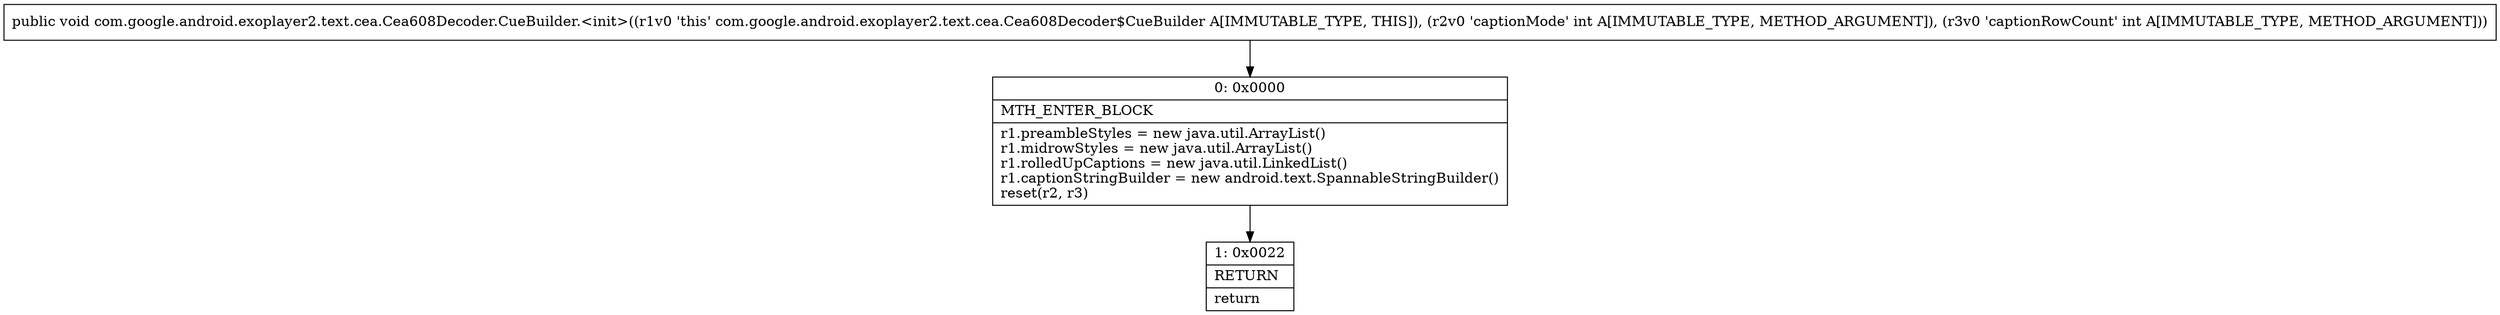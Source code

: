 digraph "CFG forcom.google.android.exoplayer2.text.cea.Cea608Decoder.CueBuilder.\<init\>(II)V" {
Node_0 [shape=record,label="{0\:\ 0x0000|MTH_ENTER_BLOCK\l|r1.preambleStyles = new java.util.ArrayList()\lr1.midrowStyles = new java.util.ArrayList()\lr1.rolledUpCaptions = new java.util.LinkedList()\lr1.captionStringBuilder = new android.text.SpannableStringBuilder()\lreset(r2, r3)\l}"];
Node_1 [shape=record,label="{1\:\ 0x0022|RETURN\l|return\l}"];
MethodNode[shape=record,label="{public void com.google.android.exoplayer2.text.cea.Cea608Decoder.CueBuilder.\<init\>((r1v0 'this' com.google.android.exoplayer2.text.cea.Cea608Decoder$CueBuilder A[IMMUTABLE_TYPE, THIS]), (r2v0 'captionMode' int A[IMMUTABLE_TYPE, METHOD_ARGUMENT]), (r3v0 'captionRowCount' int A[IMMUTABLE_TYPE, METHOD_ARGUMENT])) }"];
MethodNode -> Node_0;
Node_0 -> Node_1;
}

